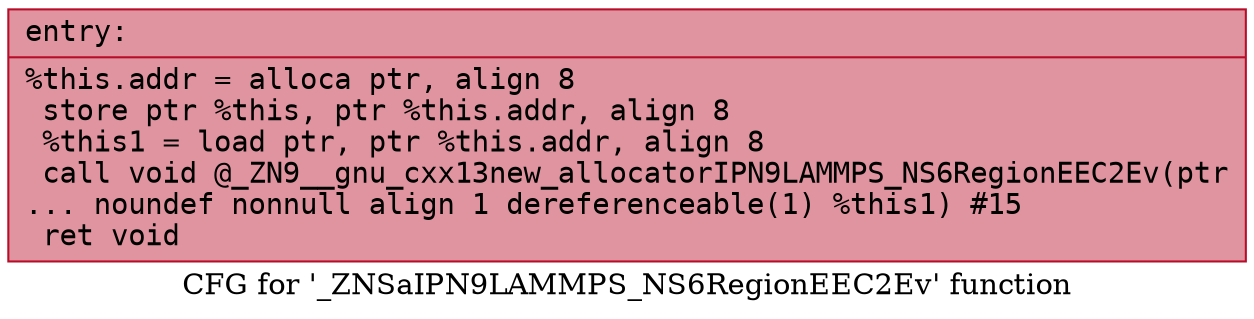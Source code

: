 digraph "CFG for '_ZNSaIPN9LAMMPS_NS6RegionEEC2Ev' function" {
	label="CFG for '_ZNSaIPN9LAMMPS_NS6RegionEEC2Ev' function";

	Node0x561837df8be0 [shape=record,color="#b70d28ff", style=filled, fillcolor="#b70d2870" fontname="Courier",label="{entry:\l|  %this.addr = alloca ptr, align 8\l  store ptr %this, ptr %this.addr, align 8\l  %this1 = load ptr, ptr %this.addr, align 8\l  call void @_ZN9__gnu_cxx13new_allocatorIPN9LAMMPS_NS6RegionEEC2Ev(ptr\l... noundef nonnull align 1 dereferenceable(1) %this1) #15\l  ret void\l}"];
}
